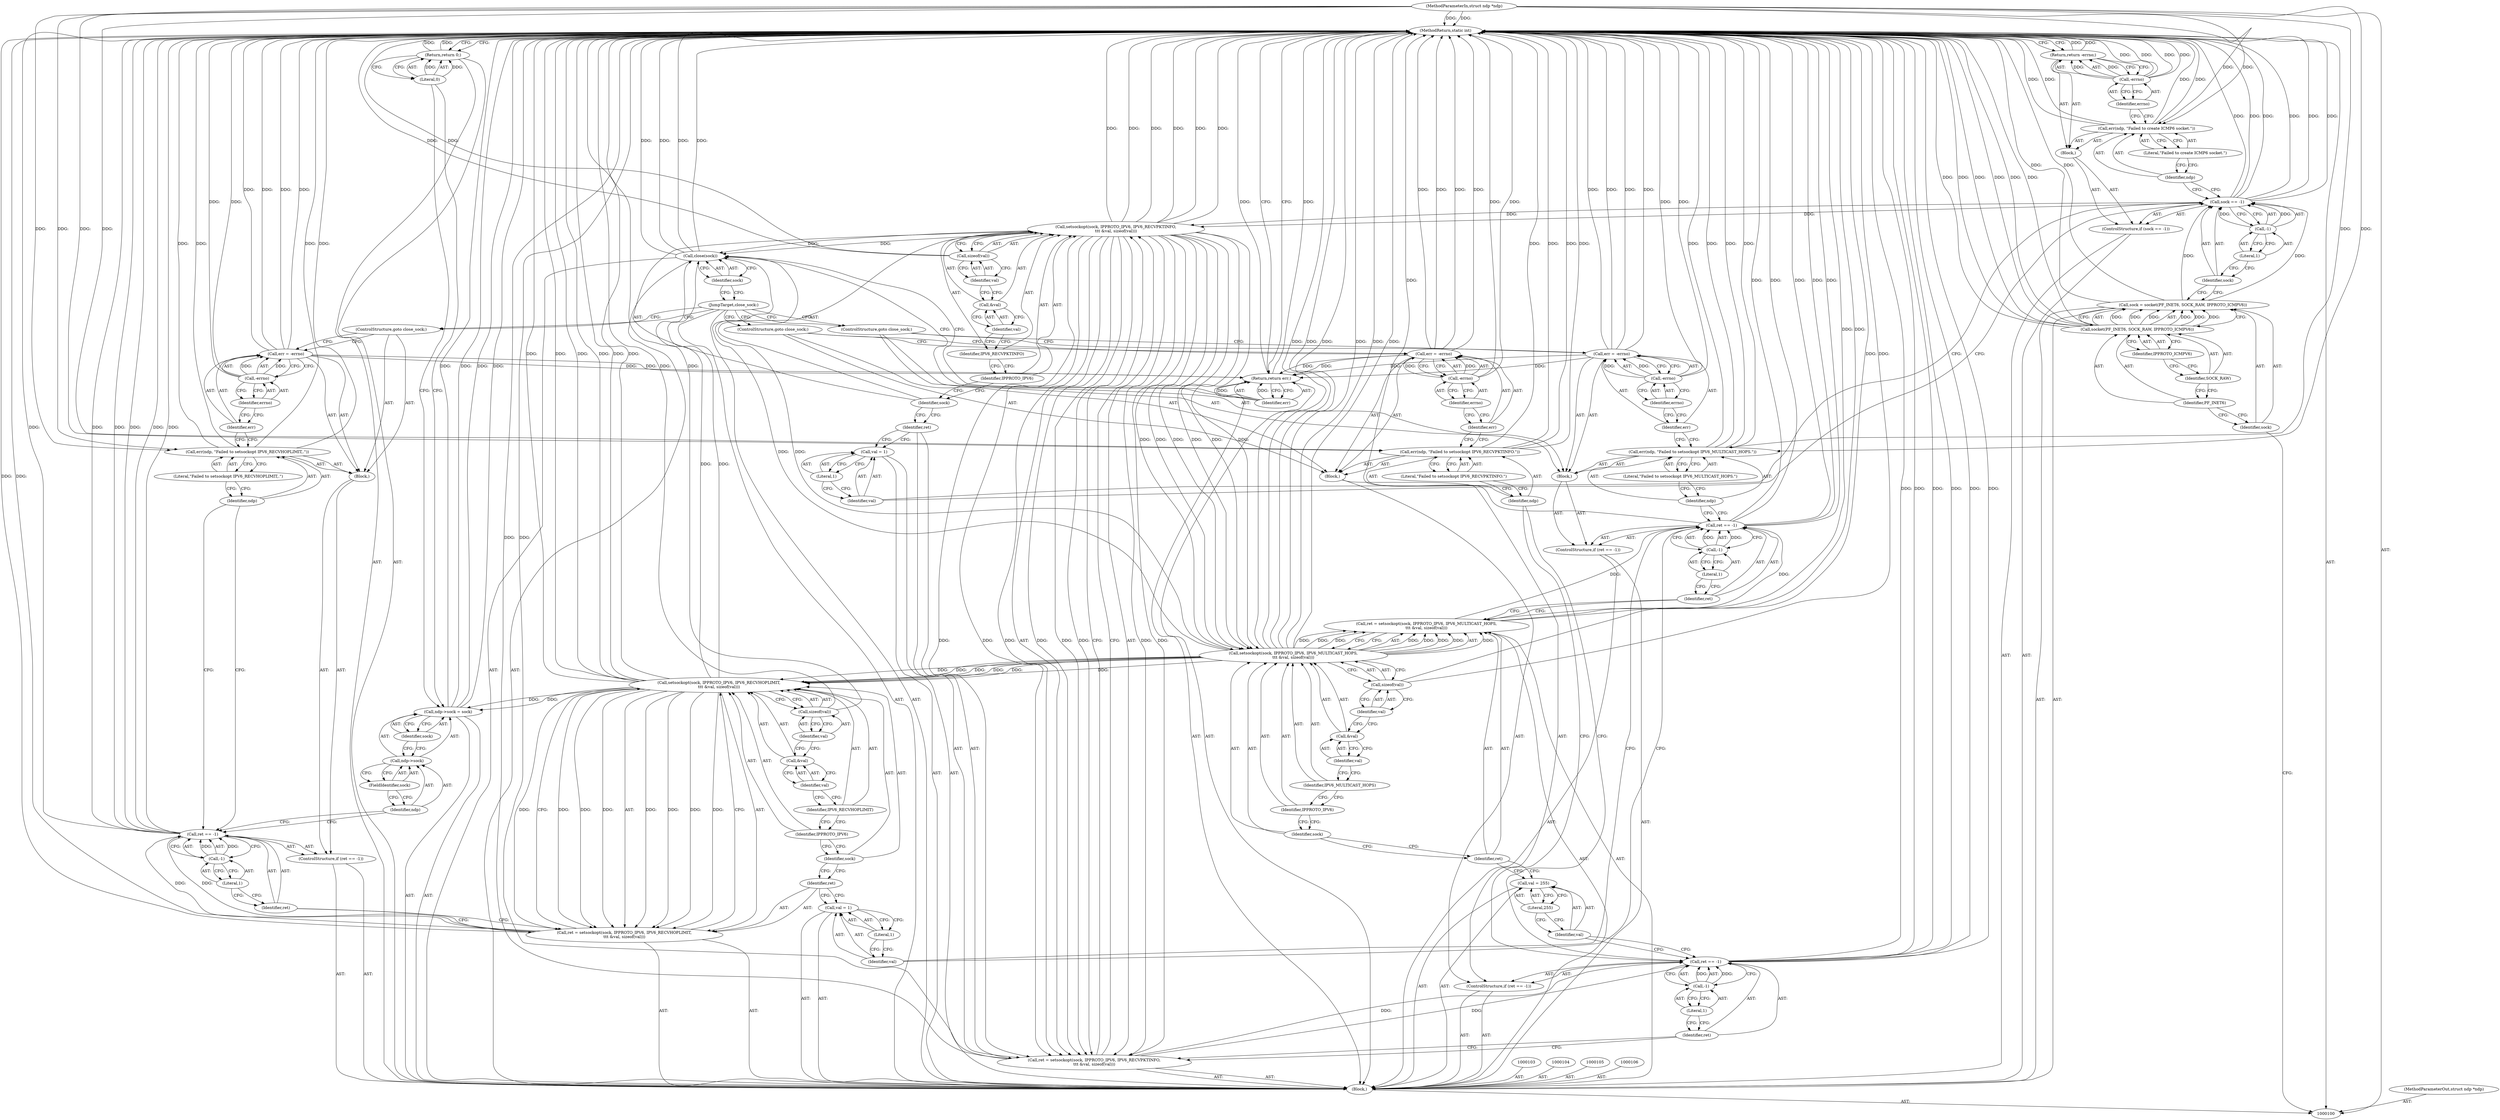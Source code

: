 digraph "0_libndp_a4892df306e0532487f1634ba6d4c6d4bb381c7f_0" {
"1000218" [label="(MethodReturn,static int)"];
"1000101" [label="(MethodParameterIn,struct ndp *ndp)"];
"1000276" [label="(MethodParameterOut,struct ndp *ndp)"];
"1000121" [label="(Literal,\"Failed to create ICMP6 socket.\")"];
"1000119" [label="(Call,err(ndp, \"Failed to create ICMP6 socket.\"))"];
"1000120" [label="(Identifier,ndp)"];
"1000124" [label="(Identifier,errno)"];
"1000122" [label="(Return,return -errno;)"];
"1000123" [label="(Call,-errno)"];
"1000125" [label="(Call,val = 1)"];
"1000126" [label="(Identifier,val)"];
"1000127" [label="(Literal,1)"];
"1000128" [label="(Call,ret = setsockopt(sock, IPPROTO_IPV6, IPV6_RECVPKTINFO,\n\t\t\t &val, sizeof(val)))"];
"1000129" [label="(Identifier,ret)"];
"1000131" [label="(Identifier,sock)"];
"1000132" [label="(Identifier,IPPROTO_IPV6)"];
"1000133" [label="(Identifier,IPV6_RECVPKTINFO)"];
"1000130" [label="(Call,setsockopt(sock, IPPROTO_IPV6, IPV6_RECVPKTINFO,\n\t\t\t &val, sizeof(val)))"];
"1000136" [label="(Call,sizeof(val))"];
"1000137" [label="(Identifier,val)"];
"1000134" [label="(Call,&val)"];
"1000135" [label="(Identifier,val)"];
"1000138" [label="(ControlStructure,if (ret == -1))"];
"1000141" [label="(Call,-1)"];
"1000142" [label="(Literal,1)"];
"1000143" [label="(Block,)"];
"1000139" [label="(Call,ret == -1)"];
"1000140" [label="(Identifier,ret)"];
"1000146" [label="(Literal,\"Failed to setsockopt IPV6_RECVPKTINFO.\")"];
"1000144" [label="(Call,err(ndp, \"Failed to setsockopt IPV6_RECVPKTINFO.\"))"];
"1000145" [label="(Identifier,ndp)"];
"1000147" [label="(Call,err = -errno)"];
"1000148" [label="(Identifier,err)"];
"1000149" [label="(Call,-errno)"];
"1000150" [label="(Identifier,errno)"];
"1000102" [label="(Block,)"];
"1000151" [label="(ControlStructure,goto close_sock;)"];
"1000152" [label="(Call,val = 255)"];
"1000153" [label="(Identifier,val)"];
"1000154" [label="(Literal,255)"];
"1000155" [label="(Call,ret = setsockopt(sock, IPPROTO_IPV6, IPV6_MULTICAST_HOPS,\n\t\t\t &val, sizeof(val)))"];
"1000156" [label="(Identifier,ret)"];
"1000158" [label="(Identifier,sock)"];
"1000159" [label="(Identifier,IPPROTO_IPV6)"];
"1000160" [label="(Identifier,IPV6_MULTICAST_HOPS)"];
"1000157" [label="(Call,setsockopt(sock, IPPROTO_IPV6, IPV6_MULTICAST_HOPS,\n\t\t\t &val, sizeof(val)))"];
"1000163" [label="(Call,sizeof(val))"];
"1000164" [label="(Identifier,val)"];
"1000161" [label="(Call,&val)"];
"1000162" [label="(Identifier,val)"];
"1000165" [label="(ControlStructure,if (ret == -1))"];
"1000168" [label="(Call,-1)"];
"1000169" [label="(Literal,1)"];
"1000170" [label="(Block,)"];
"1000166" [label="(Call,ret == -1)"];
"1000167" [label="(Identifier,ret)"];
"1000173" [label="(Literal,\"Failed to setsockopt IPV6_MULTICAST_HOPS.\")"];
"1000171" [label="(Call,err(ndp, \"Failed to setsockopt IPV6_MULTICAST_HOPS.\"))"];
"1000172" [label="(Identifier,ndp)"];
"1000174" [label="(Call,err = -errno)"];
"1000175" [label="(Identifier,err)"];
"1000176" [label="(Call,-errno)"];
"1000177" [label="(Identifier,errno)"];
"1000178" [label="(ControlStructure,goto close_sock;)"];
"1000179" [label="(Call,val = 1)"];
"1000180" [label="(Identifier,val)"];
"1000181" [label="(Literal,1)"];
"1000182" [label="(Call,ret = setsockopt(sock, IPPROTO_IPV6, IPV6_RECVHOPLIMIT,\n\t\t\t &val, sizeof(val)))"];
"1000183" [label="(Identifier,ret)"];
"1000185" [label="(Identifier,sock)"];
"1000186" [label="(Identifier,IPPROTO_IPV6)"];
"1000187" [label="(Identifier,IPV6_RECVHOPLIMIT)"];
"1000184" [label="(Call,setsockopt(sock, IPPROTO_IPV6, IPV6_RECVHOPLIMIT,\n\t\t\t &val, sizeof(val)))"];
"1000190" [label="(Call,sizeof(val))"];
"1000191" [label="(Identifier,val)"];
"1000188" [label="(Call,&val)"];
"1000189" [label="(Identifier,val)"];
"1000192" [label="(ControlStructure,if (ret == -1))"];
"1000195" [label="(Call,-1)"];
"1000196" [label="(Literal,1)"];
"1000197" [label="(Block,)"];
"1000193" [label="(Call,ret == -1)"];
"1000194" [label="(Identifier,ret)"];
"1000200" [label="(Literal,\"Failed to setsockopt IPV6_RECVHOPLIMIT,.\")"];
"1000198" [label="(Call,err(ndp, \"Failed to setsockopt IPV6_RECVHOPLIMIT,.\"))"];
"1000199" [label="(Identifier,ndp)"];
"1000201" [label="(Call,err = -errno)"];
"1000202" [label="(Identifier,err)"];
"1000203" [label="(Call,-errno)"];
"1000204" [label="(Identifier,errno)"];
"1000205" [label="(ControlStructure,goto close_sock;)"];
"1000210" [label="(Identifier,sock)"];
"1000206" [label="(Call,ndp->sock = sock)"];
"1000207" [label="(Call,ndp->sock)"];
"1000208" [label="(Identifier,ndp)"];
"1000209" [label="(FieldIdentifier,sock)"];
"1000211" [label="(Return,return 0;)"];
"1000212" [label="(Literal,0)"];
"1000213" [label="(JumpTarget,close_sock:)"];
"1000214" [label="(Call,close(sock))"];
"1000215" [label="(Identifier,sock)"];
"1000216" [label="(Return,return err;)"];
"1000217" [label="(Identifier,err)"];
"1000107" [label="(Call,sock = socket(PF_INET6, SOCK_RAW, IPPROTO_ICMPV6))"];
"1000108" [label="(Identifier,sock)"];
"1000110" [label="(Identifier,PF_INET6)"];
"1000111" [label="(Identifier,SOCK_RAW)"];
"1000112" [label="(Identifier,IPPROTO_ICMPV6)"];
"1000109" [label="(Call,socket(PF_INET6, SOCK_RAW, IPPROTO_ICMPV6))"];
"1000113" [label="(ControlStructure,if (sock == -1))"];
"1000116" [label="(Call,-1)"];
"1000117" [label="(Literal,1)"];
"1000118" [label="(Block,)"];
"1000114" [label="(Call,sock == -1)"];
"1000115" [label="(Identifier,sock)"];
"1000218" -> "1000100"  [label="AST: "];
"1000218" -> "1000122"  [label="CFG: "];
"1000218" -> "1000211"  [label="CFG: "];
"1000218" -> "1000216"  [label="CFG: "];
"1000155" -> "1000218"  [label="DDG: "];
"1000206" -> "1000218"  [label="DDG: "];
"1000206" -> "1000218"  [label="DDG: "];
"1000198" -> "1000218"  [label="DDG: "];
"1000198" -> "1000218"  [label="DDG: "];
"1000119" -> "1000218"  [label="DDG: "];
"1000119" -> "1000218"  [label="DDG: "];
"1000184" -> "1000218"  [label="DDG: "];
"1000184" -> "1000218"  [label="DDG: "];
"1000184" -> "1000218"  [label="DDG: "];
"1000157" -> "1000218"  [label="DDG: "];
"1000157" -> "1000218"  [label="DDG: "];
"1000157" -> "1000218"  [label="DDG: "];
"1000166" -> "1000218"  [label="DDG: "];
"1000166" -> "1000218"  [label="DDG: "];
"1000166" -> "1000218"  [label="DDG: "];
"1000128" -> "1000218"  [label="DDG: "];
"1000163" -> "1000218"  [label="DDG: "];
"1000171" -> "1000218"  [label="DDG: "];
"1000171" -> "1000218"  [label="DDG: "];
"1000193" -> "1000218"  [label="DDG: "];
"1000193" -> "1000218"  [label="DDG: "];
"1000193" -> "1000218"  [label="DDG: "];
"1000114" -> "1000218"  [label="DDG: "];
"1000114" -> "1000218"  [label="DDG: "];
"1000114" -> "1000218"  [label="DDG: "];
"1000214" -> "1000218"  [label="DDG: "];
"1000214" -> "1000218"  [label="DDG: "];
"1000123" -> "1000218"  [label="DDG: "];
"1000123" -> "1000218"  [label="DDG: "];
"1000130" -> "1000218"  [label="DDG: "];
"1000130" -> "1000218"  [label="DDG: "];
"1000130" -> "1000218"  [label="DDG: "];
"1000139" -> "1000218"  [label="DDG: "];
"1000139" -> "1000218"  [label="DDG: "];
"1000139" -> "1000218"  [label="DDG: "];
"1000182" -> "1000218"  [label="DDG: "];
"1000144" -> "1000218"  [label="DDG: "];
"1000144" -> "1000218"  [label="DDG: "];
"1000190" -> "1000218"  [label="DDG: "];
"1000201" -> "1000218"  [label="DDG: "];
"1000201" -> "1000218"  [label="DDG: "];
"1000147" -> "1000218"  [label="DDG: "];
"1000147" -> "1000218"  [label="DDG: "];
"1000174" -> "1000218"  [label="DDG: "];
"1000174" -> "1000218"  [label="DDG: "];
"1000109" -> "1000218"  [label="DDG: "];
"1000109" -> "1000218"  [label="DDG: "];
"1000109" -> "1000218"  [label="DDG: "];
"1000101" -> "1000218"  [label="DDG: "];
"1000176" -> "1000218"  [label="DDG: "];
"1000149" -> "1000218"  [label="DDG: "];
"1000136" -> "1000218"  [label="DDG: "];
"1000107" -> "1000218"  [label="DDG: "];
"1000203" -> "1000218"  [label="DDG: "];
"1000122" -> "1000218"  [label="DDG: "];
"1000211" -> "1000218"  [label="DDG: "];
"1000216" -> "1000218"  [label="DDG: "];
"1000101" -> "1000100"  [label="AST: "];
"1000101" -> "1000218"  [label="DDG: "];
"1000101" -> "1000119"  [label="DDG: "];
"1000101" -> "1000144"  [label="DDG: "];
"1000101" -> "1000171"  [label="DDG: "];
"1000101" -> "1000198"  [label="DDG: "];
"1000276" -> "1000100"  [label="AST: "];
"1000121" -> "1000119"  [label="AST: "];
"1000121" -> "1000120"  [label="CFG: "];
"1000119" -> "1000121"  [label="CFG: "];
"1000119" -> "1000118"  [label="AST: "];
"1000119" -> "1000121"  [label="CFG: "];
"1000120" -> "1000119"  [label="AST: "];
"1000121" -> "1000119"  [label="AST: "];
"1000124" -> "1000119"  [label="CFG: "];
"1000119" -> "1000218"  [label="DDG: "];
"1000119" -> "1000218"  [label="DDG: "];
"1000101" -> "1000119"  [label="DDG: "];
"1000120" -> "1000119"  [label="AST: "];
"1000120" -> "1000114"  [label="CFG: "];
"1000121" -> "1000120"  [label="CFG: "];
"1000124" -> "1000123"  [label="AST: "];
"1000124" -> "1000119"  [label="CFG: "];
"1000123" -> "1000124"  [label="CFG: "];
"1000122" -> "1000118"  [label="AST: "];
"1000122" -> "1000123"  [label="CFG: "];
"1000123" -> "1000122"  [label="AST: "];
"1000218" -> "1000122"  [label="CFG: "];
"1000122" -> "1000218"  [label="DDG: "];
"1000123" -> "1000122"  [label="DDG: "];
"1000123" -> "1000122"  [label="AST: "];
"1000123" -> "1000124"  [label="CFG: "];
"1000124" -> "1000123"  [label="AST: "];
"1000122" -> "1000123"  [label="CFG: "];
"1000123" -> "1000218"  [label="DDG: "];
"1000123" -> "1000218"  [label="DDG: "];
"1000123" -> "1000122"  [label="DDG: "];
"1000125" -> "1000102"  [label="AST: "];
"1000125" -> "1000127"  [label="CFG: "];
"1000126" -> "1000125"  [label="AST: "];
"1000127" -> "1000125"  [label="AST: "];
"1000129" -> "1000125"  [label="CFG: "];
"1000126" -> "1000125"  [label="AST: "];
"1000126" -> "1000114"  [label="CFG: "];
"1000127" -> "1000126"  [label="CFG: "];
"1000127" -> "1000125"  [label="AST: "];
"1000127" -> "1000126"  [label="CFG: "];
"1000125" -> "1000127"  [label="CFG: "];
"1000128" -> "1000102"  [label="AST: "];
"1000128" -> "1000130"  [label="CFG: "];
"1000129" -> "1000128"  [label="AST: "];
"1000130" -> "1000128"  [label="AST: "];
"1000140" -> "1000128"  [label="CFG: "];
"1000128" -> "1000218"  [label="DDG: "];
"1000130" -> "1000128"  [label="DDG: "];
"1000130" -> "1000128"  [label="DDG: "];
"1000130" -> "1000128"  [label="DDG: "];
"1000130" -> "1000128"  [label="DDG: "];
"1000128" -> "1000139"  [label="DDG: "];
"1000129" -> "1000128"  [label="AST: "];
"1000129" -> "1000125"  [label="CFG: "];
"1000131" -> "1000129"  [label="CFG: "];
"1000131" -> "1000130"  [label="AST: "];
"1000131" -> "1000129"  [label="CFG: "];
"1000132" -> "1000131"  [label="CFG: "];
"1000132" -> "1000130"  [label="AST: "];
"1000132" -> "1000131"  [label="CFG: "];
"1000133" -> "1000132"  [label="CFG: "];
"1000133" -> "1000130"  [label="AST: "];
"1000133" -> "1000132"  [label="CFG: "];
"1000135" -> "1000133"  [label="CFG: "];
"1000130" -> "1000128"  [label="AST: "];
"1000130" -> "1000136"  [label="CFG: "];
"1000131" -> "1000130"  [label="AST: "];
"1000132" -> "1000130"  [label="AST: "];
"1000133" -> "1000130"  [label="AST: "];
"1000134" -> "1000130"  [label="AST: "];
"1000136" -> "1000130"  [label="AST: "];
"1000128" -> "1000130"  [label="CFG: "];
"1000130" -> "1000218"  [label="DDG: "];
"1000130" -> "1000218"  [label="DDG: "];
"1000130" -> "1000218"  [label="DDG: "];
"1000130" -> "1000128"  [label="DDG: "];
"1000130" -> "1000128"  [label="DDG: "];
"1000130" -> "1000128"  [label="DDG: "];
"1000130" -> "1000128"  [label="DDG: "];
"1000114" -> "1000130"  [label="DDG: "];
"1000130" -> "1000157"  [label="DDG: "];
"1000130" -> "1000157"  [label="DDG: "];
"1000130" -> "1000157"  [label="DDG: "];
"1000130" -> "1000214"  [label="DDG: "];
"1000136" -> "1000130"  [label="AST: "];
"1000136" -> "1000137"  [label="CFG: "];
"1000137" -> "1000136"  [label="AST: "];
"1000130" -> "1000136"  [label="CFG: "];
"1000136" -> "1000218"  [label="DDG: "];
"1000137" -> "1000136"  [label="AST: "];
"1000137" -> "1000134"  [label="CFG: "];
"1000136" -> "1000137"  [label="CFG: "];
"1000134" -> "1000130"  [label="AST: "];
"1000134" -> "1000135"  [label="CFG: "];
"1000135" -> "1000134"  [label="AST: "];
"1000137" -> "1000134"  [label="CFG: "];
"1000135" -> "1000134"  [label="AST: "];
"1000135" -> "1000133"  [label="CFG: "];
"1000134" -> "1000135"  [label="CFG: "];
"1000138" -> "1000102"  [label="AST: "];
"1000139" -> "1000138"  [label="AST: "];
"1000143" -> "1000138"  [label="AST: "];
"1000141" -> "1000139"  [label="AST: "];
"1000141" -> "1000142"  [label="CFG: "];
"1000142" -> "1000141"  [label="AST: "];
"1000139" -> "1000141"  [label="CFG: "];
"1000141" -> "1000139"  [label="DDG: "];
"1000142" -> "1000141"  [label="AST: "];
"1000142" -> "1000140"  [label="CFG: "];
"1000141" -> "1000142"  [label="CFG: "];
"1000143" -> "1000138"  [label="AST: "];
"1000144" -> "1000143"  [label="AST: "];
"1000147" -> "1000143"  [label="AST: "];
"1000151" -> "1000143"  [label="AST: "];
"1000139" -> "1000138"  [label="AST: "];
"1000139" -> "1000141"  [label="CFG: "];
"1000140" -> "1000139"  [label="AST: "];
"1000141" -> "1000139"  [label="AST: "];
"1000145" -> "1000139"  [label="CFG: "];
"1000153" -> "1000139"  [label="CFG: "];
"1000139" -> "1000218"  [label="DDG: "];
"1000139" -> "1000218"  [label="DDG: "];
"1000139" -> "1000218"  [label="DDG: "];
"1000128" -> "1000139"  [label="DDG: "];
"1000141" -> "1000139"  [label="DDG: "];
"1000140" -> "1000139"  [label="AST: "];
"1000140" -> "1000128"  [label="CFG: "];
"1000142" -> "1000140"  [label="CFG: "];
"1000146" -> "1000144"  [label="AST: "];
"1000146" -> "1000145"  [label="CFG: "];
"1000144" -> "1000146"  [label="CFG: "];
"1000144" -> "1000143"  [label="AST: "];
"1000144" -> "1000146"  [label="CFG: "];
"1000145" -> "1000144"  [label="AST: "];
"1000146" -> "1000144"  [label="AST: "];
"1000148" -> "1000144"  [label="CFG: "];
"1000144" -> "1000218"  [label="DDG: "];
"1000144" -> "1000218"  [label="DDG: "];
"1000101" -> "1000144"  [label="DDG: "];
"1000145" -> "1000144"  [label="AST: "];
"1000145" -> "1000139"  [label="CFG: "];
"1000146" -> "1000145"  [label="CFG: "];
"1000147" -> "1000143"  [label="AST: "];
"1000147" -> "1000149"  [label="CFG: "];
"1000148" -> "1000147"  [label="AST: "];
"1000149" -> "1000147"  [label="AST: "];
"1000151" -> "1000147"  [label="CFG: "];
"1000147" -> "1000218"  [label="DDG: "];
"1000147" -> "1000218"  [label="DDG: "];
"1000149" -> "1000147"  [label="DDG: "];
"1000147" -> "1000216"  [label="DDG: "];
"1000148" -> "1000147"  [label="AST: "];
"1000148" -> "1000144"  [label="CFG: "];
"1000150" -> "1000148"  [label="CFG: "];
"1000149" -> "1000147"  [label="AST: "];
"1000149" -> "1000150"  [label="CFG: "];
"1000150" -> "1000149"  [label="AST: "];
"1000147" -> "1000149"  [label="CFG: "];
"1000149" -> "1000218"  [label="DDG: "];
"1000149" -> "1000147"  [label="DDG: "];
"1000150" -> "1000149"  [label="AST: "];
"1000150" -> "1000148"  [label="CFG: "];
"1000149" -> "1000150"  [label="CFG: "];
"1000102" -> "1000100"  [label="AST: "];
"1000103" -> "1000102"  [label="AST: "];
"1000104" -> "1000102"  [label="AST: "];
"1000105" -> "1000102"  [label="AST: "];
"1000106" -> "1000102"  [label="AST: "];
"1000107" -> "1000102"  [label="AST: "];
"1000113" -> "1000102"  [label="AST: "];
"1000125" -> "1000102"  [label="AST: "];
"1000128" -> "1000102"  [label="AST: "];
"1000138" -> "1000102"  [label="AST: "];
"1000152" -> "1000102"  [label="AST: "];
"1000155" -> "1000102"  [label="AST: "];
"1000165" -> "1000102"  [label="AST: "];
"1000179" -> "1000102"  [label="AST: "];
"1000182" -> "1000102"  [label="AST: "];
"1000192" -> "1000102"  [label="AST: "];
"1000206" -> "1000102"  [label="AST: "];
"1000211" -> "1000102"  [label="AST: "];
"1000213" -> "1000102"  [label="AST: "];
"1000214" -> "1000102"  [label="AST: "];
"1000216" -> "1000102"  [label="AST: "];
"1000151" -> "1000143"  [label="AST: "];
"1000151" -> "1000147"  [label="CFG: "];
"1000213" -> "1000151"  [label="CFG: "];
"1000152" -> "1000102"  [label="AST: "];
"1000152" -> "1000154"  [label="CFG: "];
"1000153" -> "1000152"  [label="AST: "];
"1000154" -> "1000152"  [label="AST: "];
"1000156" -> "1000152"  [label="CFG: "];
"1000153" -> "1000152"  [label="AST: "];
"1000153" -> "1000139"  [label="CFG: "];
"1000154" -> "1000153"  [label="CFG: "];
"1000154" -> "1000152"  [label="AST: "];
"1000154" -> "1000153"  [label="CFG: "];
"1000152" -> "1000154"  [label="CFG: "];
"1000155" -> "1000102"  [label="AST: "];
"1000155" -> "1000157"  [label="CFG: "];
"1000156" -> "1000155"  [label="AST: "];
"1000157" -> "1000155"  [label="AST: "];
"1000167" -> "1000155"  [label="CFG: "];
"1000155" -> "1000218"  [label="DDG: "];
"1000157" -> "1000155"  [label="DDG: "];
"1000157" -> "1000155"  [label="DDG: "];
"1000157" -> "1000155"  [label="DDG: "];
"1000157" -> "1000155"  [label="DDG: "];
"1000155" -> "1000166"  [label="DDG: "];
"1000156" -> "1000155"  [label="AST: "];
"1000156" -> "1000152"  [label="CFG: "];
"1000158" -> "1000156"  [label="CFG: "];
"1000158" -> "1000157"  [label="AST: "];
"1000158" -> "1000156"  [label="CFG: "];
"1000159" -> "1000158"  [label="CFG: "];
"1000159" -> "1000157"  [label="AST: "];
"1000159" -> "1000158"  [label="CFG: "];
"1000160" -> "1000159"  [label="CFG: "];
"1000160" -> "1000157"  [label="AST: "];
"1000160" -> "1000159"  [label="CFG: "];
"1000162" -> "1000160"  [label="CFG: "];
"1000157" -> "1000155"  [label="AST: "];
"1000157" -> "1000163"  [label="CFG: "];
"1000158" -> "1000157"  [label="AST: "];
"1000159" -> "1000157"  [label="AST: "];
"1000160" -> "1000157"  [label="AST: "];
"1000161" -> "1000157"  [label="AST: "];
"1000163" -> "1000157"  [label="AST: "];
"1000155" -> "1000157"  [label="CFG: "];
"1000157" -> "1000218"  [label="DDG: "];
"1000157" -> "1000218"  [label="DDG: "];
"1000157" -> "1000218"  [label="DDG: "];
"1000157" -> "1000155"  [label="DDG: "];
"1000157" -> "1000155"  [label="DDG: "];
"1000157" -> "1000155"  [label="DDG: "];
"1000157" -> "1000155"  [label="DDG: "];
"1000130" -> "1000157"  [label="DDG: "];
"1000130" -> "1000157"  [label="DDG: "];
"1000130" -> "1000157"  [label="DDG: "];
"1000157" -> "1000184"  [label="DDG: "];
"1000157" -> "1000184"  [label="DDG: "];
"1000157" -> "1000184"  [label="DDG: "];
"1000157" -> "1000214"  [label="DDG: "];
"1000163" -> "1000157"  [label="AST: "];
"1000163" -> "1000164"  [label="CFG: "];
"1000164" -> "1000163"  [label="AST: "];
"1000157" -> "1000163"  [label="CFG: "];
"1000163" -> "1000218"  [label="DDG: "];
"1000164" -> "1000163"  [label="AST: "];
"1000164" -> "1000161"  [label="CFG: "];
"1000163" -> "1000164"  [label="CFG: "];
"1000161" -> "1000157"  [label="AST: "];
"1000161" -> "1000162"  [label="CFG: "];
"1000162" -> "1000161"  [label="AST: "];
"1000164" -> "1000161"  [label="CFG: "];
"1000162" -> "1000161"  [label="AST: "];
"1000162" -> "1000160"  [label="CFG: "];
"1000161" -> "1000162"  [label="CFG: "];
"1000165" -> "1000102"  [label="AST: "];
"1000166" -> "1000165"  [label="AST: "];
"1000170" -> "1000165"  [label="AST: "];
"1000168" -> "1000166"  [label="AST: "];
"1000168" -> "1000169"  [label="CFG: "];
"1000169" -> "1000168"  [label="AST: "];
"1000166" -> "1000168"  [label="CFG: "];
"1000168" -> "1000166"  [label="DDG: "];
"1000169" -> "1000168"  [label="AST: "];
"1000169" -> "1000167"  [label="CFG: "];
"1000168" -> "1000169"  [label="CFG: "];
"1000170" -> "1000165"  [label="AST: "];
"1000171" -> "1000170"  [label="AST: "];
"1000174" -> "1000170"  [label="AST: "];
"1000178" -> "1000170"  [label="AST: "];
"1000166" -> "1000165"  [label="AST: "];
"1000166" -> "1000168"  [label="CFG: "];
"1000167" -> "1000166"  [label="AST: "];
"1000168" -> "1000166"  [label="AST: "];
"1000172" -> "1000166"  [label="CFG: "];
"1000180" -> "1000166"  [label="CFG: "];
"1000166" -> "1000218"  [label="DDG: "];
"1000166" -> "1000218"  [label="DDG: "];
"1000166" -> "1000218"  [label="DDG: "];
"1000155" -> "1000166"  [label="DDG: "];
"1000168" -> "1000166"  [label="DDG: "];
"1000167" -> "1000166"  [label="AST: "];
"1000167" -> "1000155"  [label="CFG: "];
"1000169" -> "1000167"  [label="CFG: "];
"1000173" -> "1000171"  [label="AST: "];
"1000173" -> "1000172"  [label="CFG: "];
"1000171" -> "1000173"  [label="CFG: "];
"1000171" -> "1000170"  [label="AST: "];
"1000171" -> "1000173"  [label="CFG: "];
"1000172" -> "1000171"  [label="AST: "];
"1000173" -> "1000171"  [label="AST: "];
"1000175" -> "1000171"  [label="CFG: "];
"1000171" -> "1000218"  [label="DDG: "];
"1000171" -> "1000218"  [label="DDG: "];
"1000101" -> "1000171"  [label="DDG: "];
"1000172" -> "1000171"  [label="AST: "];
"1000172" -> "1000166"  [label="CFG: "];
"1000173" -> "1000172"  [label="CFG: "];
"1000174" -> "1000170"  [label="AST: "];
"1000174" -> "1000176"  [label="CFG: "];
"1000175" -> "1000174"  [label="AST: "];
"1000176" -> "1000174"  [label="AST: "];
"1000178" -> "1000174"  [label="CFG: "];
"1000174" -> "1000218"  [label="DDG: "];
"1000174" -> "1000218"  [label="DDG: "];
"1000176" -> "1000174"  [label="DDG: "];
"1000174" -> "1000216"  [label="DDG: "];
"1000175" -> "1000174"  [label="AST: "];
"1000175" -> "1000171"  [label="CFG: "];
"1000177" -> "1000175"  [label="CFG: "];
"1000176" -> "1000174"  [label="AST: "];
"1000176" -> "1000177"  [label="CFG: "];
"1000177" -> "1000176"  [label="AST: "];
"1000174" -> "1000176"  [label="CFG: "];
"1000176" -> "1000218"  [label="DDG: "];
"1000176" -> "1000174"  [label="DDG: "];
"1000177" -> "1000176"  [label="AST: "];
"1000177" -> "1000175"  [label="CFG: "];
"1000176" -> "1000177"  [label="CFG: "];
"1000178" -> "1000170"  [label="AST: "];
"1000178" -> "1000174"  [label="CFG: "];
"1000213" -> "1000178"  [label="CFG: "];
"1000179" -> "1000102"  [label="AST: "];
"1000179" -> "1000181"  [label="CFG: "];
"1000180" -> "1000179"  [label="AST: "];
"1000181" -> "1000179"  [label="AST: "];
"1000183" -> "1000179"  [label="CFG: "];
"1000180" -> "1000179"  [label="AST: "];
"1000180" -> "1000166"  [label="CFG: "];
"1000181" -> "1000180"  [label="CFG: "];
"1000181" -> "1000179"  [label="AST: "];
"1000181" -> "1000180"  [label="CFG: "];
"1000179" -> "1000181"  [label="CFG: "];
"1000182" -> "1000102"  [label="AST: "];
"1000182" -> "1000184"  [label="CFG: "];
"1000183" -> "1000182"  [label="AST: "];
"1000184" -> "1000182"  [label="AST: "];
"1000194" -> "1000182"  [label="CFG: "];
"1000182" -> "1000218"  [label="DDG: "];
"1000184" -> "1000182"  [label="DDG: "];
"1000184" -> "1000182"  [label="DDG: "];
"1000184" -> "1000182"  [label="DDG: "];
"1000184" -> "1000182"  [label="DDG: "];
"1000182" -> "1000193"  [label="DDG: "];
"1000183" -> "1000182"  [label="AST: "];
"1000183" -> "1000179"  [label="CFG: "];
"1000185" -> "1000183"  [label="CFG: "];
"1000185" -> "1000184"  [label="AST: "];
"1000185" -> "1000183"  [label="CFG: "];
"1000186" -> "1000185"  [label="CFG: "];
"1000186" -> "1000184"  [label="AST: "];
"1000186" -> "1000185"  [label="CFG: "];
"1000187" -> "1000186"  [label="CFG: "];
"1000187" -> "1000184"  [label="AST: "];
"1000187" -> "1000186"  [label="CFG: "];
"1000189" -> "1000187"  [label="CFG: "];
"1000184" -> "1000182"  [label="AST: "];
"1000184" -> "1000190"  [label="CFG: "];
"1000185" -> "1000184"  [label="AST: "];
"1000186" -> "1000184"  [label="AST: "];
"1000187" -> "1000184"  [label="AST: "];
"1000188" -> "1000184"  [label="AST: "];
"1000190" -> "1000184"  [label="AST: "];
"1000182" -> "1000184"  [label="CFG: "];
"1000184" -> "1000218"  [label="DDG: "];
"1000184" -> "1000218"  [label="DDG: "];
"1000184" -> "1000218"  [label="DDG: "];
"1000184" -> "1000182"  [label="DDG: "];
"1000184" -> "1000182"  [label="DDG: "];
"1000184" -> "1000182"  [label="DDG: "];
"1000184" -> "1000182"  [label="DDG: "];
"1000157" -> "1000184"  [label="DDG: "];
"1000157" -> "1000184"  [label="DDG: "];
"1000157" -> "1000184"  [label="DDG: "];
"1000184" -> "1000206"  [label="DDG: "];
"1000184" -> "1000214"  [label="DDG: "];
"1000190" -> "1000184"  [label="AST: "];
"1000190" -> "1000191"  [label="CFG: "];
"1000191" -> "1000190"  [label="AST: "];
"1000184" -> "1000190"  [label="CFG: "];
"1000190" -> "1000218"  [label="DDG: "];
"1000191" -> "1000190"  [label="AST: "];
"1000191" -> "1000188"  [label="CFG: "];
"1000190" -> "1000191"  [label="CFG: "];
"1000188" -> "1000184"  [label="AST: "];
"1000188" -> "1000189"  [label="CFG: "];
"1000189" -> "1000188"  [label="AST: "];
"1000191" -> "1000188"  [label="CFG: "];
"1000189" -> "1000188"  [label="AST: "];
"1000189" -> "1000187"  [label="CFG: "];
"1000188" -> "1000189"  [label="CFG: "];
"1000192" -> "1000102"  [label="AST: "];
"1000193" -> "1000192"  [label="AST: "];
"1000197" -> "1000192"  [label="AST: "];
"1000195" -> "1000193"  [label="AST: "];
"1000195" -> "1000196"  [label="CFG: "];
"1000196" -> "1000195"  [label="AST: "];
"1000193" -> "1000195"  [label="CFG: "];
"1000195" -> "1000193"  [label="DDG: "];
"1000196" -> "1000195"  [label="AST: "];
"1000196" -> "1000194"  [label="CFG: "];
"1000195" -> "1000196"  [label="CFG: "];
"1000197" -> "1000192"  [label="AST: "];
"1000198" -> "1000197"  [label="AST: "];
"1000201" -> "1000197"  [label="AST: "];
"1000205" -> "1000197"  [label="AST: "];
"1000193" -> "1000192"  [label="AST: "];
"1000193" -> "1000195"  [label="CFG: "];
"1000194" -> "1000193"  [label="AST: "];
"1000195" -> "1000193"  [label="AST: "];
"1000199" -> "1000193"  [label="CFG: "];
"1000208" -> "1000193"  [label="CFG: "];
"1000193" -> "1000218"  [label="DDG: "];
"1000193" -> "1000218"  [label="DDG: "];
"1000193" -> "1000218"  [label="DDG: "];
"1000182" -> "1000193"  [label="DDG: "];
"1000195" -> "1000193"  [label="DDG: "];
"1000194" -> "1000193"  [label="AST: "];
"1000194" -> "1000182"  [label="CFG: "];
"1000196" -> "1000194"  [label="CFG: "];
"1000200" -> "1000198"  [label="AST: "];
"1000200" -> "1000199"  [label="CFG: "];
"1000198" -> "1000200"  [label="CFG: "];
"1000198" -> "1000197"  [label="AST: "];
"1000198" -> "1000200"  [label="CFG: "];
"1000199" -> "1000198"  [label="AST: "];
"1000200" -> "1000198"  [label="AST: "];
"1000202" -> "1000198"  [label="CFG: "];
"1000198" -> "1000218"  [label="DDG: "];
"1000198" -> "1000218"  [label="DDG: "];
"1000101" -> "1000198"  [label="DDG: "];
"1000199" -> "1000198"  [label="AST: "];
"1000199" -> "1000193"  [label="CFG: "];
"1000200" -> "1000199"  [label="CFG: "];
"1000201" -> "1000197"  [label="AST: "];
"1000201" -> "1000203"  [label="CFG: "];
"1000202" -> "1000201"  [label="AST: "];
"1000203" -> "1000201"  [label="AST: "];
"1000205" -> "1000201"  [label="CFG: "];
"1000201" -> "1000218"  [label="DDG: "];
"1000201" -> "1000218"  [label="DDG: "];
"1000203" -> "1000201"  [label="DDG: "];
"1000201" -> "1000216"  [label="DDG: "];
"1000202" -> "1000201"  [label="AST: "];
"1000202" -> "1000198"  [label="CFG: "];
"1000204" -> "1000202"  [label="CFG: "];
"1000203" -> "1000201"  [label="AST: "];
"1000203" -> "1000204"  [label="CFG: "];
"1000204" -> "1000203"  [label="AST: "];
"1000201" -> "1000203"  [label="CFG: "];
"1000203" -> "1000218"  [label="DDG: "];
"1000203" -> "1000201"  [label="DDG: "];
"1000204" -> "1000203"  [label="AST: "];
"1000204" -> "1000202"  [label="CFG: "];
"1000203" -> "1000204"  [label="CFG: "];
"1000205" -> "1000197"  [label="AST: "];
"1000205" -> "1000201"  [label="CFG: "];
"1000213" -> "1000205"  [label="CFG: "];
"1000210" -> "1000206"  [label="AST: "];
"1000210" -> "1000207"  [label="CFG: "];
"1000206" -> "1000210"  [label="CFG: "];
"1000206" -> "1000102"  [label="AST: "];
"1000206" -> "1000210"  [label="CFG: "];
"1000207" -> "1000206"  [label="AST: "];
"1000210" -> "1000206"  [label="AST: "];
"1000212" -> "1000206"  [label="CFG: "];
"1000206" -> "1000218"  [label="DDG: "];
"1000206" -> "1000218"  [label="DDG: "];
"1000184" -> "1000206"  [label="DDG: "];
"1000207" -> "1000206"  [label="AST: "];
"1000207" -> "1000209"  [label="CFG: "];
"1000208" -> "1000207"  [label="AST: "];
"1000209" -> "1000207"  [label="AST: "];
"1000210" -> "1000207"  [label="CFG: "];
"1000208" -> "1000207"  [label="AST: "];
"1000208" -> "1000193"  [label="CFG: "];
"1000209" -> "1000208"  [label="CFG: "];
"1000209" -> "1000207"  [label="AST: "];
"1000209" -> "1000208"  [label="CFG: "];
"1000207" -> "1000209"  [label="CFG: "];
"1000211" -> "1000102"  [label="AST: "];
"1000211" -> "1000212"  [label="CFG: "];
"1000212" -> "1000211"  [label="AST: "];
"1000218" -> "1000211"  [label="CFG: "];
"1000211" -> "1000218"  [label="DDG: "];
"1000212" -> "1000211"  [label="DDG: "];
"1000212" -> "1000211"  [label="AST: "];
"1000212" -> "1000206"  [label="CFG: "];
"1000211" -> "1000212"  [label="CFG: "];
"1000212" -> "1000211"  [label="DDG: "];
"1000213" -> "1000102"  [label="AST: "];
"1000213" -> "1000151"  [label="CFG: "];
"1000213" -> "1000178"  [label="CFG: "];
"1000213" -> "1000205"  [label="CFG: "];
"1000215" -> "1000213"  [label="CFG: "];
"1000214" -> "1000102"  [label="AST: "];
"1000214" -> "1000215"  [label="CFG: "];
"1000215" -> "1000214"  [label="AST: "];
"1000217" -> "1000214"  [label="CFG: "];
"1000214" -> "1000218"  [label="DDG: "];
"1000214" -> "1000218"  [label="DDG: "];
"1000184" -> "1000214"  [label="DDG: "];
"1000157" -> "1000214"  [label="DDG: "];
"1000130" -> "1000214"  [label="DDG: "];
"1000215" -> "1000214"  [label="AST: "];
"1000215" -> "1000213"  [label="CFG: "];
"1000214" -> "1000215"  [label="CFG: "];
"1000216" -> "1000102"  [label="AST: "];
"1000216" -> "1000217"  [label="CFG: "];
"1000217" -> "1000216"  [label="AST: "];
"1000218" -> "1000216"  [label="CFG: "];
"1000216" -> "1000218"  [label="DDG: "];
"1000217" -> "1000216"  [label="DDG: "];
"1000147" -> "1000216"  [label="DDG: "];
"1000174" -> "1000216"  [label="DDG: "];
"1000201" -> "1000216"  [label="DDG: "];
"1000217" -> "1000216"  [label="AST: "];
"1000217" -> "1000214"  [label="CFG: "];
"1000216" -> "1000217"  [label="CFG: "];
"1000217" -> "1000216"  [label="DDG: "];
"1000107" -> "1000102"  [label="AST: "];
"1000107" -> "1000109"  [label="CFG: "];
"1000108" -> "1000107"  [label="AST: "];
"1000109" -> "1000107"  [label="AST: "];
"1000115" -> "1000107"  [label="CFG: "];
"1000107" -> "1000218"  [label="DDG: "];
"1000109" -> "1000107"  [label="DDG: "];
"1000109" -> "1000107"  [label="DDG: "];
"1000109" -> "1000107"  [label="DDG: "];
"1000107" -> "1000114"  [label="DDG: "];
"1000108" -> "1000107"  [label="AST: "];
"1000108" -> "1000100"  [label="CFG: "];
"1000110" -> "1000108"  [label="CFG: "];
"1000110" -> "1000109"  [label="AST: "];
"1000110" -> "1000108"  [label="CFG: "];
"1000111" -> "1000110"  [label="CFG: "];
"1000111" -> "1000109"  [label="AST: "];
"1000111" -> "1000110"  [label="CFG: "];
"1000112" -> "1000111"  [label="CFG: "];
"1000112" -> "1000109"  [label="AST: "];
"1000112" -> "1000111"  [label="CFG: "];
"1000109" -> "1000112"  [label="CFG: "];
"1000109" -> "1000107"  [label="AST: "];
"1000109" -> "1000112"  [label="CFG: "];
"1000110" -> "1000109"  [label="AST: "];
"1000111" -> "1000109"  [label="AST: "];
"1000112" -> "1000109"  [label="AST: "];
"1000107" -> "1000109"  [label="CFG: "];
"1000109" -> "1000218"  [label="DDG: "];
"1000109" -> "1000218"  [label="DDG: "];
"1000109" -> "1000218"  [label="DDG: "];
"1000109" -> "1000107"  [label="DDG: "];
"1000109" -> "1000107"  [label="DDG: "];
"1000109" -> "1000107"  [label="DDG: "];
"1000113" -> "1000102"  [label="AST: "];
"1000114" -> "1000113"  [label="AST: "];
"1000118" -> "1000113"  [label="AST: "];
"1000116" -> "1000114"  [label="AST: "];
"1000116" -> "1000117"  [label="CFG: "];
"1000117" -> "1000116"  [label="AST: "];
"1000114" -> "1000116"  [label="CFG: "];
"1000116" -> "1000114"  [label="DDG: "];
"1000117" -> "1000116"  [label="AST: "];
"1000117" -> "1000115"  [label="CFG: "];
"1000116" -> "1000117"  [label="CFG: "];
"1000118" -> "1000113"  [label="AST: "];
"1000119" -> "1000118"  [label="AST: "];
"1000122" -> "1000118"  [label="AST: "];
"1000114" -> "1000113"  [label="AST: "];
"1000114" -> "1000116"  [label="CFG: "];
"1000115" -> "1000114"  [label="AST: "];
"1000116" -> "1000114"  [label="AST: "];
"1000120" -> "1000114"  [label="CFG: "];
"1000126" -> "1000114"  [label="CFG: "];
"1000114" -> "1000218"  [label="DDG: "];
"1000114" -> "1000218"  [label="DDG: "];
"1000114" -> "1000218"  [label="DDG: "];
"1000107" -> "1000114"  [label="DDG: "];
"1000116" -> "1000114"  [label="DDG: "];
"1000114" -> "1000130"  [label="DDG: "];
"1000115" -> "1000114"  [label="AST: "];
"1000115" -> "1000107"  [label="CFG: "];
"1000117" -> "1000115"  [label="CFG: "];
}
